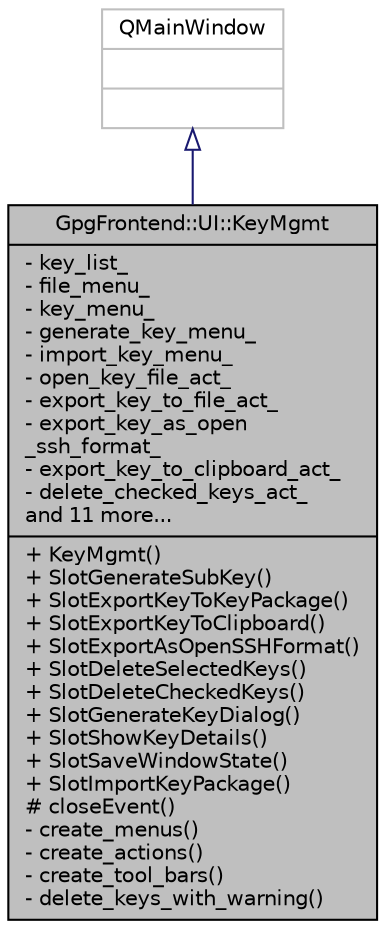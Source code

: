 digraph "GpgFrontend::UI::KeyMgmt"
{
 // INTERACTIVE_SVG=YES
 // LATEX_PDF_SIZE
  edge [fontname="Helvetica",fontsize="10",labelfontname="Helvetica",labelfontsize="10"];
  node [fontname="Helvetica",fontsize="10",shape=record];
  Node1 [label="{GpgFrontend::UI::KeyMgmt\n|- key_list_\l- file_menu_\l- key_menu_\l- generate_key_menu_\l- import_key_menu_\l- open_key_file_act_\l- export_key_to_file_act_\l- export_key_as_open\l_ssh_format_\l- export_key_to_clipboard_act_\l- delete_checked_keys_act_\land 11 more...\l|+ KeyMgmt()\l+ SlotGenerateSubKey()\l+ SlotExportKeyToKeyPackage()\l+ SlotExportKeyToClipboard()\l+ SlotExportAsOpenSSHFormat()\l+ SlotDeleteSelectedKeys()\l+ SlotDeleteCheckedKeys()\l+ SlotGenerateKeyDialog()\l+ SlotShowKeyDetails()\l+ SlotSaveWindowState()\l+ SlotImportKeyPackage()\l# closeEvent()\l- create_menus()\l- create_actions()\l- create_tool_bars()\l- delete_keys_with_warning()\l}",height=0.2,width=0.4,color="black", fillcolor="grey75", style="filled", fontcolor="black",tooltip=" "];
  Node2 -> Node1 [dir="back",color="midnightblue",fontsize="10",style="solid",arrowtail="onormal",fontname="Helvetica"];
  Node2 [label="{QMainWindow\n||}",height=0.2,width=0.4,color="grey75", fillcolor="white", style="filled",tooltip=" "];
}
